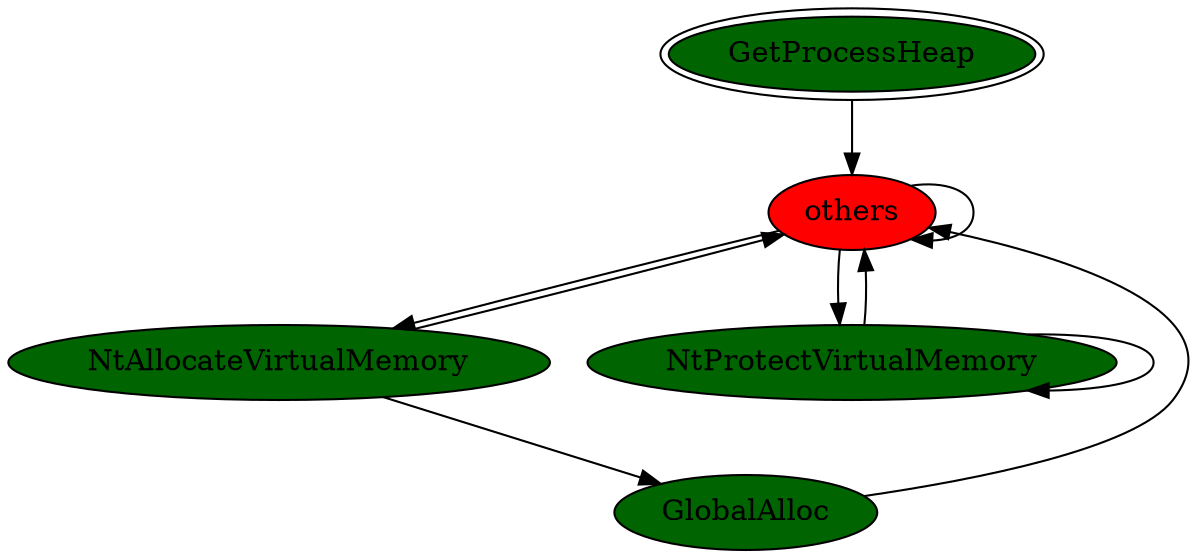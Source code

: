 digraph "./REPORTS/6176/API_PER_CATEGORY/GlobalAlloc.exe_5216_Memory Management_API_per_Category_Transition_Matrix" {
	GetProcessHeap [label=GetProcessHeap fillcolor=darkgreen peripheries=2 style=filled]
	others [label=others fillcolor=red style=filled]
	GetProcessHeap -> others [label=""]
	others -> others [label=""]
	NtAllocateVirtualMemory [label=NtAllocateVirtualMemory fillcolor=darkgreen style=filled]
	others -> NtAllocateVirtualMemory [label=""]
	NtProtectVirtualMemory [label=NtProtectVirtualMemory fillcolor=darkgreen style=filled]
	others -> NtProtectVirtualMemory [label=""]
	NtAllocateVirtualMemory -> others [label=""]
	GlobalAlloc [label=GlobalAlloc fillcolor=darkgreen style=filled]
	NtAllocateVirtualMemory -> GlobalAlloc [label=""]
	GlobalAlloc -> others [label=""]
	NtProtectVirtualMemory -> others [label=""]
	NtProtectVirtualMemory -> NtProtectVirtualMemory [label=""]
}
